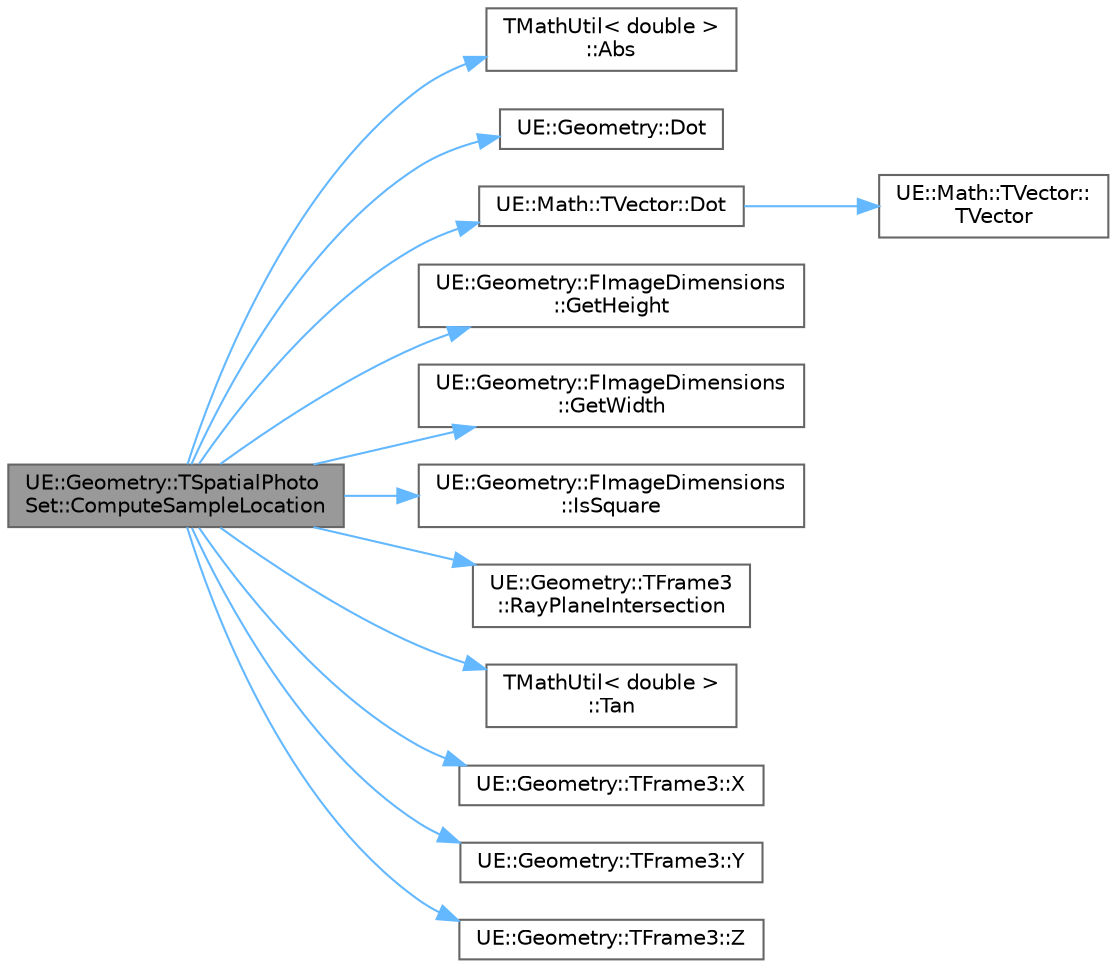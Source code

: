 digraph "UE::Geometry::TSpatialPhotoSet::ComputeSampleLocation"
{
 // INTERACTIVE_SVG=YES
 // LATEX_PDF_SIZE
  bgcolor="transparent";
  edge [fontname=Helvetica,fontsize=10,labelfontname=Helvetica,labelfontsize=10];
  node [fontname=Helvetica,fontsize=10,shape=box,height=0.2,width=0.4];
  rankdir="LR";
  Node1 [id="Node000001",label="UE::Geometry::TSpatialPhoto\lSet::ComputeSampleLocation",height=0.2,width=0.4,color="gray40", fillcolor="grey60", style="filled", fontcolor="black",tooltip=" "];
  Node1 -> Node2 [id="edge1_Node000001_Node000002",color="steelblue1",style="solid",tooltip=" "];
  Node2 [id="Node000002",label="TMathUtil\< double \>\l::Abs",height=0.2,width=0.4,color="grey40", fillcolor="white", style="filled",URL="$df/d8b/classTMathUtil.html#aa4b523e8f8c0985c28dc04179b68bd46",tooltip=" "];
  Node1 -> Node3 [id="edge2_Node000001_Node000003",color="steelblue1",style="solid",tooltip=" "];
  Node3 [id="Node000003",label="UE::Geometry::Dot",height=0.2,width=0.4,color="grey40", fillcolor="white", style="filled",URL="$d9/d39/namespaceUE_1_1Geometry.html#aa284fb228d7ceece71ccaac1dfe00687",tooltip=" "];
  Node1 -> Node4 [id="edge3_Node000001_Node000004",color="steelblue1",style="solid",tooltip=" "];
  Node4 [id="Node000004",label="UE::Math::TVector::Dot",height=0.2,width=0.4,color="grey40", fillcolor="white", style="filled",URL="$de/d77/structUE_1_1Math_1_1TVector.html#ab075a0794fafe258342a2a336529bbce",tooltip="Calculate the dot product between this and another vector."];
  Node4 -> Node5 [id="edge4_Node000004_Node000005",color="steelblue1",style="solid",tooltip=" "];
  Node5 [id="Node000005",label="UE::Math::TVector::\lTVector",height=0.2,width=0.4,color="grey40", fillcolor="white", style="filled",URL="$de/d77/structUE_1_1Math_1_1TVector.html#a50071892cd411543cbbb3d9d35a6f277",tooltip="Default constructor (no initialization)."];
  Node1 -> Node6 [id="edge5_Node000001_Node000006",color="steelblue1",style="solid",tooltip=" "];
  Node6 [id="Node000006",label="UE::Geometry::FImageDimensions\l::GetHeight",height=0.2,width=0.4,color="grey40", fillcolor="white", style="filled",URL="$de/d4c/classUE_1_1Geometry_1_1FImageDimensions.html#a0d1a014a4d7e44f2e30d04fe14edf71d",tooltip=" "];
  Node1 -> Node7 [id="edge6_Node000001_Node000007",color="steelblue1",style="solid",tooltip=" "];
  Node7 [id="Node000007",label="UE::Geometry::FImageDimensions\l::GetWidth",height=0.2,width=0.4,color="grey40", fillcolor="white", style="filled",URL="$de/d4c/classUE_1_1Geometry_1_1FImageDimensions.html#a67dff80fce7cfed059b957bc7033bdbc",tooltip=" "];
  Node1 -> Node8 [id="edge7_Node000001_Node000008",color="steelblue1",style="solid",tooltip=" "];
  Node8 [id="Node000008",label="UE::Geometry::FImageDimensions\l::IsSquare",height=0.2,width=0.4,color="grey40", fillcolor="white", style="filled",URL="$de/d4c/classUE_1_1Geometry_1_1FImageDimensions.html#a4e42dddede30fc76d3b4ef5cae11af37",tooltip=" "];
  Node1 -> Node9 [id="edge8_Node000001_Node000009",color="steelblue1",style="solid",tooltip=" "];
  Node9 [id="Node000009",label="UE::Geometry::TFrame3\l::RayPlaneIntersection",height=0.2,width=0.4,color="grey40", fillcolor="white", style="filled",URL="$d6/d82/structUE_1_1Geometry_1_1TFrame3.html#ab1abfc5e470616442aa56bc775a9dc2b",tooltip="Compute intersection of ray with plane defined by frame origin and axis as normal."];
  Node1 -> Node10 [id="edge9_Node000001_Node000010",color="steelblue1",style="solid",tooltip=" "];
  Node10 [id="Node000010",label="TMathUtil\< double \>\l::Tan",height=0.2,width=0.4,color="grey40", fillcolor="white", style="filled",URL="$df/d8b/classTMathUtil.html#a821b7bf1316e53b0e260d86d6d8aecd0",tooltip=" "];
  Node1 -> Node11 [id="edge10_Node000001_Node000011",color="steelblue1",style="solid",tooltip=" "];
  Node11 [id="Node000011",label="UE::Geometry::TFrame3::X",height=0.2,width=0.4,color="grey40", fillcolor="white", style="filled",URL="$d6/d82/structUE_1_1Geometry_1_1TFrame3.html#a48afb4b1f990b4972fb86f444e9a3afe",tooltip=" "];
  Node1 -> Node12 [id="edge11_Node000001_Node000012",color="steelblue1",style="solid",tooltip=" "];
  Node12 [id="Node000012",label="UE::Geometry::TFrame3::Y",height=0.2,width=0.4,color="grey40", fillcolor="white", style="filled",URL="$d6/d82/structUE_1_1Geometry_1_1TFrame3.html#abd5c30767dece9139b8e1d4170d022a3",tooltip=" "];
  Node1 -> Node13 [id="edge12_Node000001_Node000013",color="steelblue1",style="solid",tooltip=" "];
  Node13 [id="Node000013",label="UE::Geometry::TFrame3::Z",height=0.2,width=0.4,color="grey40", fillcolor="white", style="filled",URL="$d6/d82/structUE_1_1Geometry_1_1TFrame3.html#a7df2772151ebda928a89a208a1264994",tooltip=" "];
}
